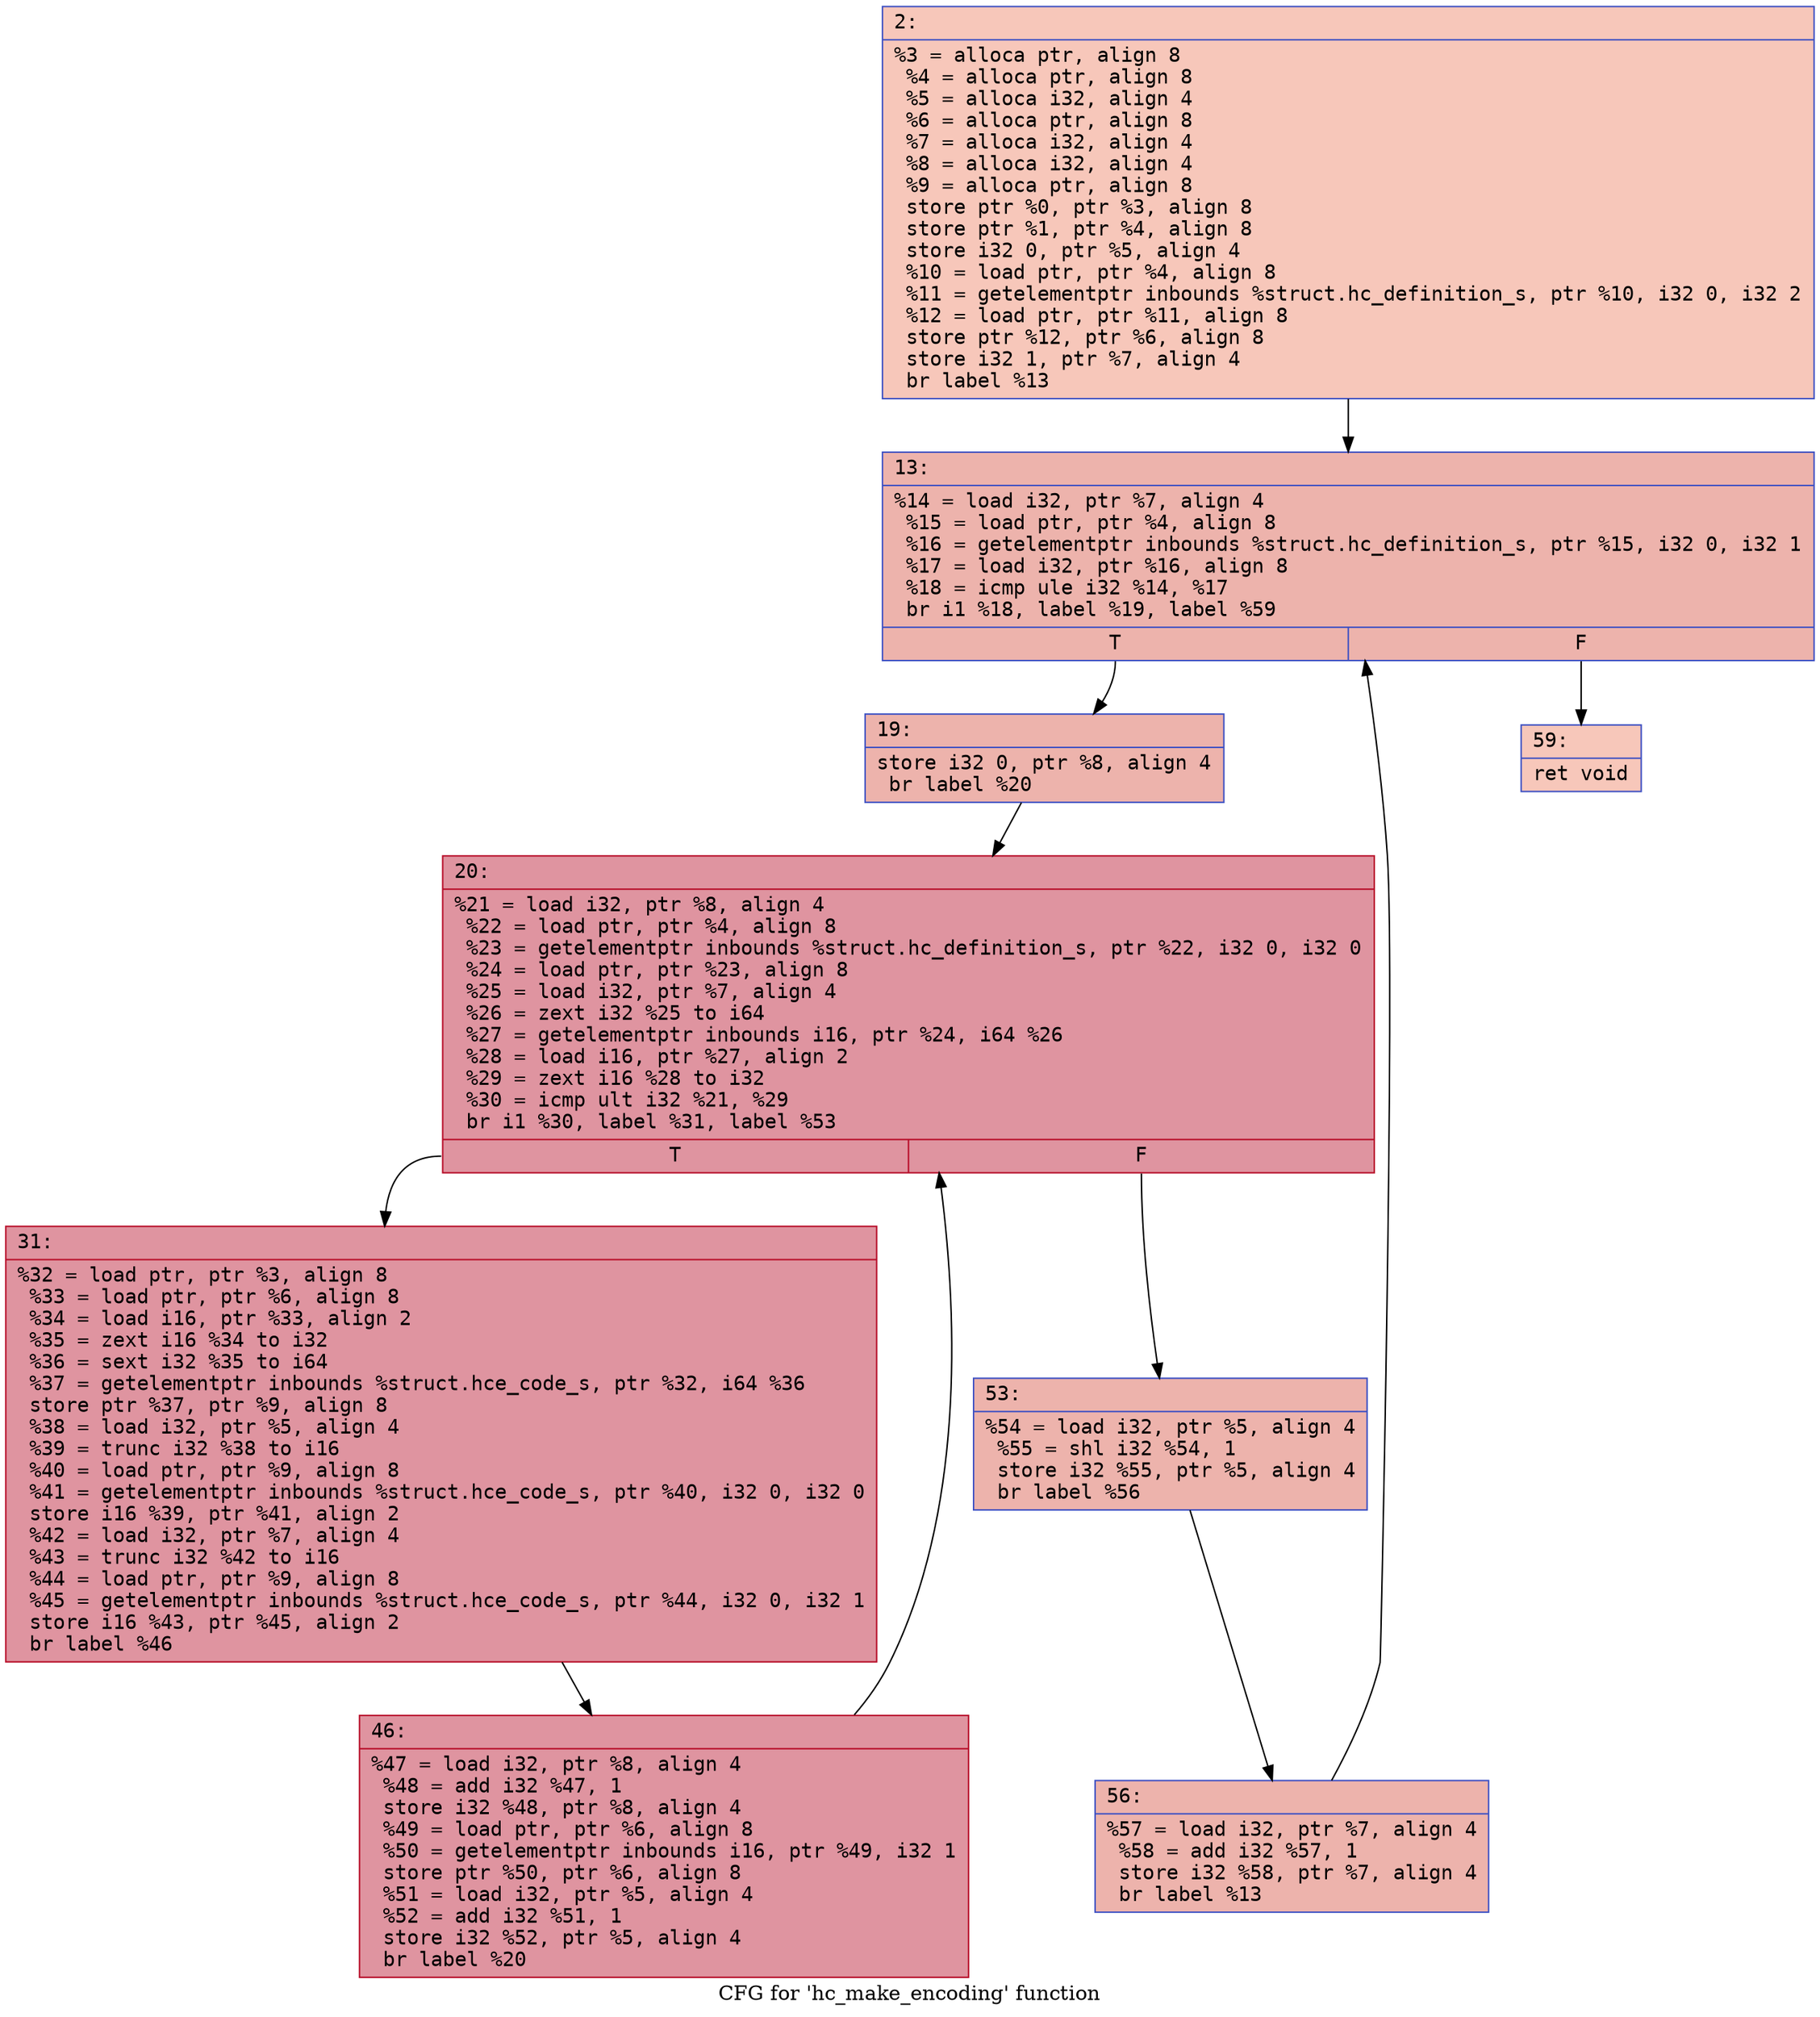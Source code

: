 digraph "CFG for 'hc_make_encoding' function" {
	label="CFG for 'hc_make_encoding' function";

	Node0x600000198b40 [shape=record,color="#3d50c3ff", style=filled, fillcolor="#ec7f6370" fontname="Courier",label="{2:\l|  %3 = alloca ptr, align 8\l  %4 = alloca ptr, align 8\l  %5 = alloca i32, align 4\l  %6 = alloca ptr, align 8\l  %7 = alloca i32, align 4\l  %8 = alloca i32, align 4\l  %9 = alloca ptr, align 8\l  store ptr %0, ptr %3, align 8\l  store ptr %1, ptr %4, align 8\l  store i32 0, ptr %5, align 4\l  %10 = load ptr, ptr %4, align 8\l  %11 = getelementptr inbounds %struct.hc_definition_s, ptr %10, i32 0, i32 2\l  %12 = load ptr, ptr %11, align 8\l  store ptr %12, ptr %6, align 8\l  store i32 1, ptr %7, align 4\l  br label %13\l}"];
	Node0x600000198b40 -> Node0x600000198b90[tooltip="2 -> 13\nProbability 100.00%" ];
	Node0x600000198b90 [shape=record,color="#3d50c3ff", style=filled, fillcolor="#d6524470" fontname="Courier",label="{13:\l|  %14 = load i32, ptr %7, align 4\l  %15 = load ptr, ptr %4, align 8\l  %16 = getelementptr inbounds %struct.hc_definition_s, ptr %15, i32 0, i32 1\l  %17 = load i32, ptr %16, align 8\l  %18 = icmp ule i32 %14, %17\l  br i1 %18, label %19, label %59\l|{<s0>T|<s1>F}}"];
	Node0x600000198b90:s0 -> Node0x600000198be0[tooltip="13 -> 19\nProbability 96.88%" ];
	Node0x600000198b90:s1 -> Node0x600000198dc0[tooltip="13 -> 59\nProbability 3.12%" ];
	Node0x600000198be0 [shape=record,color="#3d50c3ff", style=filled, fillcolor="#d6524470" fontname="Courier",label="{19:\l|  store i32 0, ptr %8, align 4\l  br label %20\l}"];
	Node0x600000198be0 -> Node0x600000198c30[tooltip="19 -> 20\nProbability 100.00%" ];
	Node0x600000198c30 [shape=record,color="#b70d28ff", style=filled, fillcolor="#b70d2870" fontname="Courier",label="{20:\l|  %21 = load i32, ptr %8, align 4\l  %22 = load ptr, ptr %4, align 8\l  %23 = getelementptr inbounds %struct.hc_definition_s, ptr %22, i32 0, i32 0\l  %24 = load ptr, ptr %23, align 8\l  %25 = load i32, ptr %7, align 4\l  %26 = zext i32 %25 to i64\l  %27 = getelementptr inbounds i16, ptr %24, i64 %26\l  %28 = load i16, ptr %27, align 2\l  %29 = zext i16 %28 to i32\l  %30 = icmp ult i32 %21, %29\l  br i1 %30, label %31, label %53\l|{<s0>T|<s1>F}}"];
	Node0x600000198c30:s0 -> Node0x600000198c80[tooltip="20 -> 31\nProbability 96.88%" ];
	Node0x600000198c30:s1 -> Node0x600000198d20[tooltip="20 -> 53\nProbability 3.12%" ];
	Node0x600000198c80 [shape=record,color="#b70d28ff", style=filled, fillcolor="#b70d2870" fontname="Courier",label="{31:\l|  %32 = load ptr, ptr %3, align 8\l  %33 = load ptr, ptr %6, align 8\l  %34 = load i16, ptr %33, align 2\l  %35 = zext i16 %34 to i32\l  %36 = sext i32 %35 to i64\l  %37 = getelementptr inbounds %struct.hce_code_s, ptr %32, i64 %36\l  store ptr %37, ptr %9, align 8\l  %38 = load i32, ptr %5, align 4\l  %39 = trunc i32 %38 to i16\l  %40 = load ptr, ptr %9, align 8\l  %41 = getelementptr inbounds %struct.hce_code_s, ptr %40, i32 0, i32 0\l  store i16 %39, ptr %41, align 2\l  %42 = load i32, ptr %7, align 4\l  %43 = trunc i32 %42 to i16\l  %44 = load ptr, ptr %9, align 8\l  %45 = getelementptr inbounds %struct.hce_code_s, ptr %44, i32 0, i32 1\l  store i16 %43, ptr %45, align 2\l  br label %46\l}"];
	Node0x600000198c80 -> Node0x600000198cd0[tooltip="31 -> 46\nProbability 100.00%" ];
	Node0x600000198cd0 [shape=record,color="#b70d28ff", style=filled, fillcolor="#b70d2870" fontname="Courier",label="{46:\l|  %47 = load i32, ptr %8, align 4\l  %48 = add i32 %47, 1\l  store i32 %48, ptr %8, align 4\l  %49 = load ptr, ptr %6, align 8\l  %50 = getelementptr inbounds i16, ptr %49, i32 1\l  store ptr %50, ptr %6, align 8\l  %51 = load i32, ptr %5, align 4\l  %52 = add i32 %51, 1\l  store i32 %52, ptr %5, align 4\l  br label %20\l}"];
	Node0x600000198cd0 -> Node0x600000198c30[tooltip="46 -> 20\nProbability 100.00%" ];
	Node0x600000198d20 [shape=record,color="#3d50c3ff", style=filled, fillcolor="#d6524470" fontname="Courier",label="{53:\l|  %54 = load i32, ptr %5, align 4\l  %55 = shl i32 %54, 1\l  store i32 %55, ptr %5, align 4\l  br label %56\l}"];
	Node0x600000198d20 -> Node0x600000198d70[tooltip="53 -> 56\nProbability 100.00%" ];
	Node0x600000198d70 [shape=record,color="#3d50c3ff", style=filled, fillcolor="#d6524470" fontname="Courier",label="{56:\l|  %57 = load i32, ptr %7, align 4\l  %58 = add i32 %57, 1\l  store i32 %58, ptr %7, align 4\l  br label %13\l}"];
	Node0x600000198d70 -> Node0x600000198b90[tooltip="56 -> 13\nProbability 100.00%" ];
	Node0x600000198dc0 [shape=record,color="#3d50c3ff", style=filled, fillcolor="#ec7f6370" fontname="Courier",label="{59:\l|  ret void\l}"];
}
